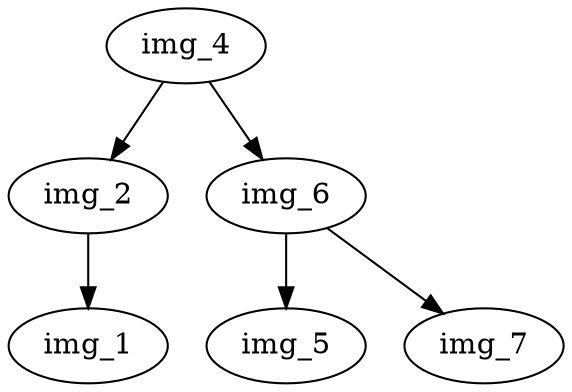 digraph image_avl {
node_4[label="img_4"];
node_4 -> node_2;
node_4 -> node_6;
node_2[label="img_2"];
node_2 -> node_1;
node_1[label="img_1"];
node_6[label="img_6"];
node_6 -> node_5;
node_6 -> node_7;
node_5[label="img_5"];
node_7[label="img_7"];
}
